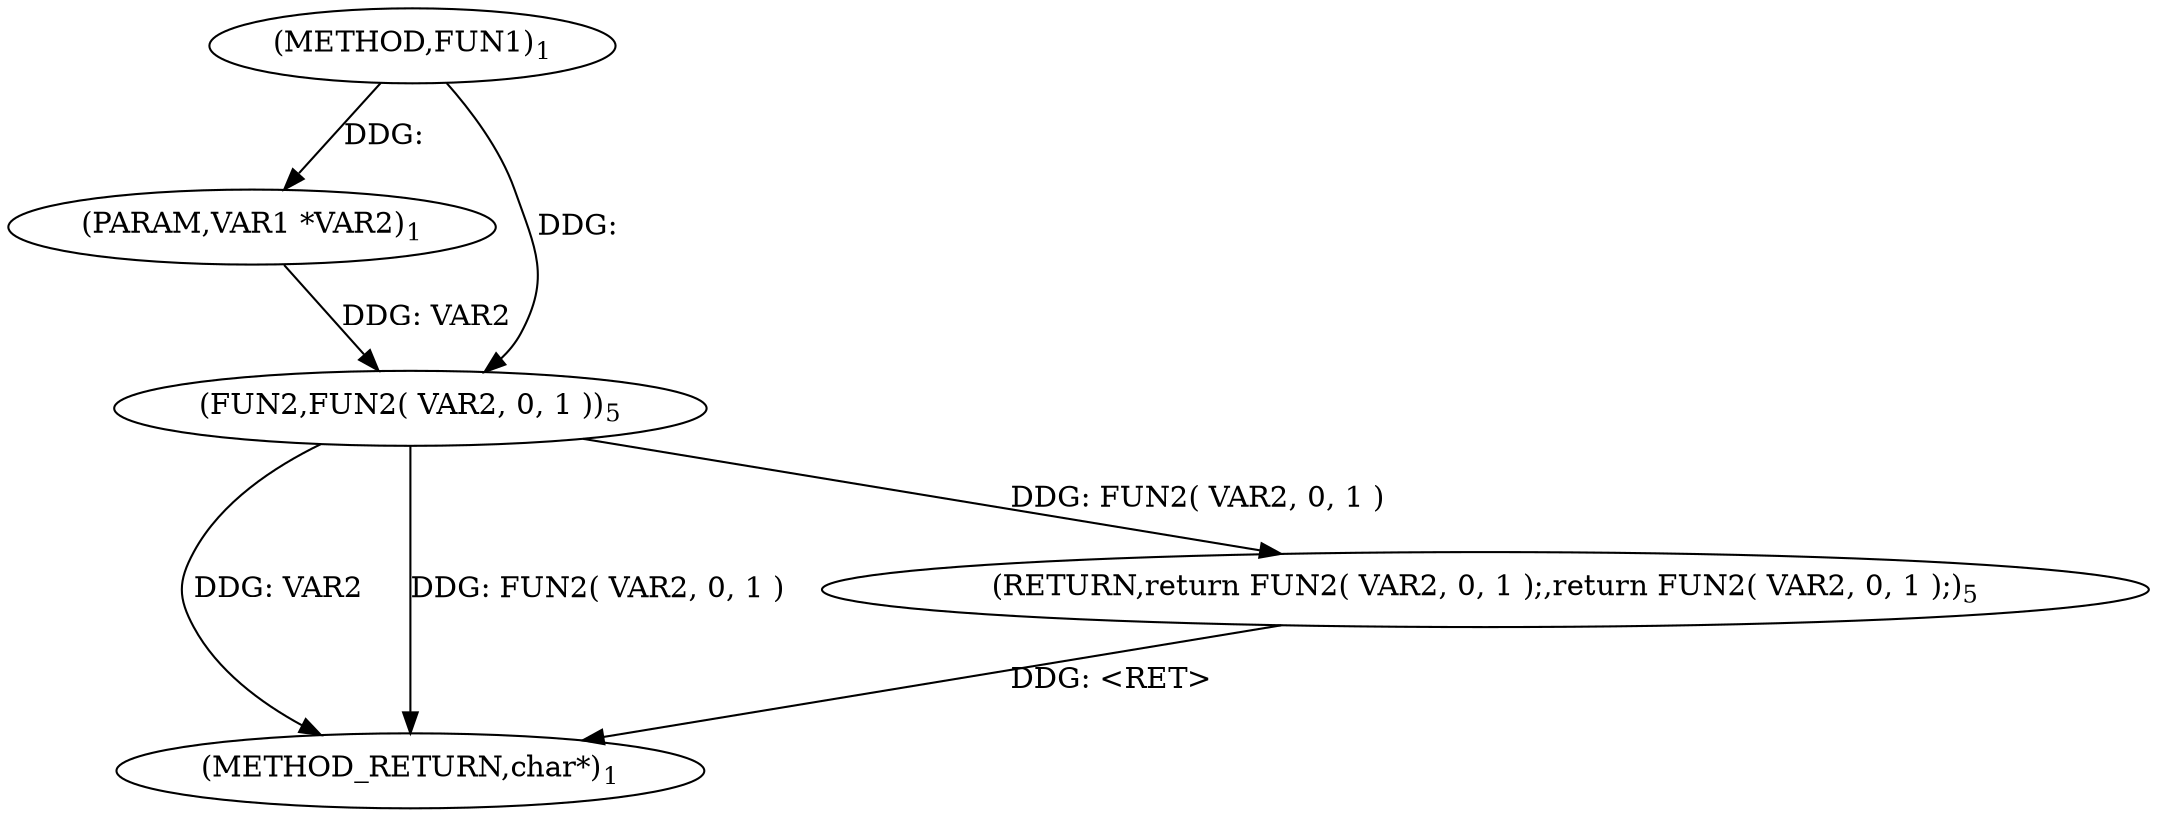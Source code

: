 digraph "FUN1" {  
"8" [label = <(METHOD,FUN1)<SUB>1</SUB>> ]
"16" [label = <(METHOD_RETURN,char*)<SUB>1</SUB>> ]
"9" [label = <(PARAM,VAR1 *VAR2)<SUB>1</SUB>> ]
"11" [label = <(RETURN,return FUN2( VAR2, 0, 1 );,return FUN2( VAR2, 0, 1 );)<SUB>5</SUB>> ]
"12" [label = <(FUN2,FUN2( VAR2, 0, 1 ))<SUB>5</SUB>> ]
  "11" -> "16"  [ label = "DDG: &lt;RET&gt;"] 
  "12" -> "16"  [ label = "DDG: VAR2"] 
  "12" -> "16"  [ label = "DDG: FUN2( VAR2, 0, 1 )"] 
  "8" -> "9"  [ label = "DDG: "] 
  "12" -> "11"  [ label = "DDG: FUN2( VAR2, 0, 1 )"] 
  "9" -> "12"  [ label = "DDG: VAR2"] 
  "8" -> "12"  [ label = "DDG: "] 
}
